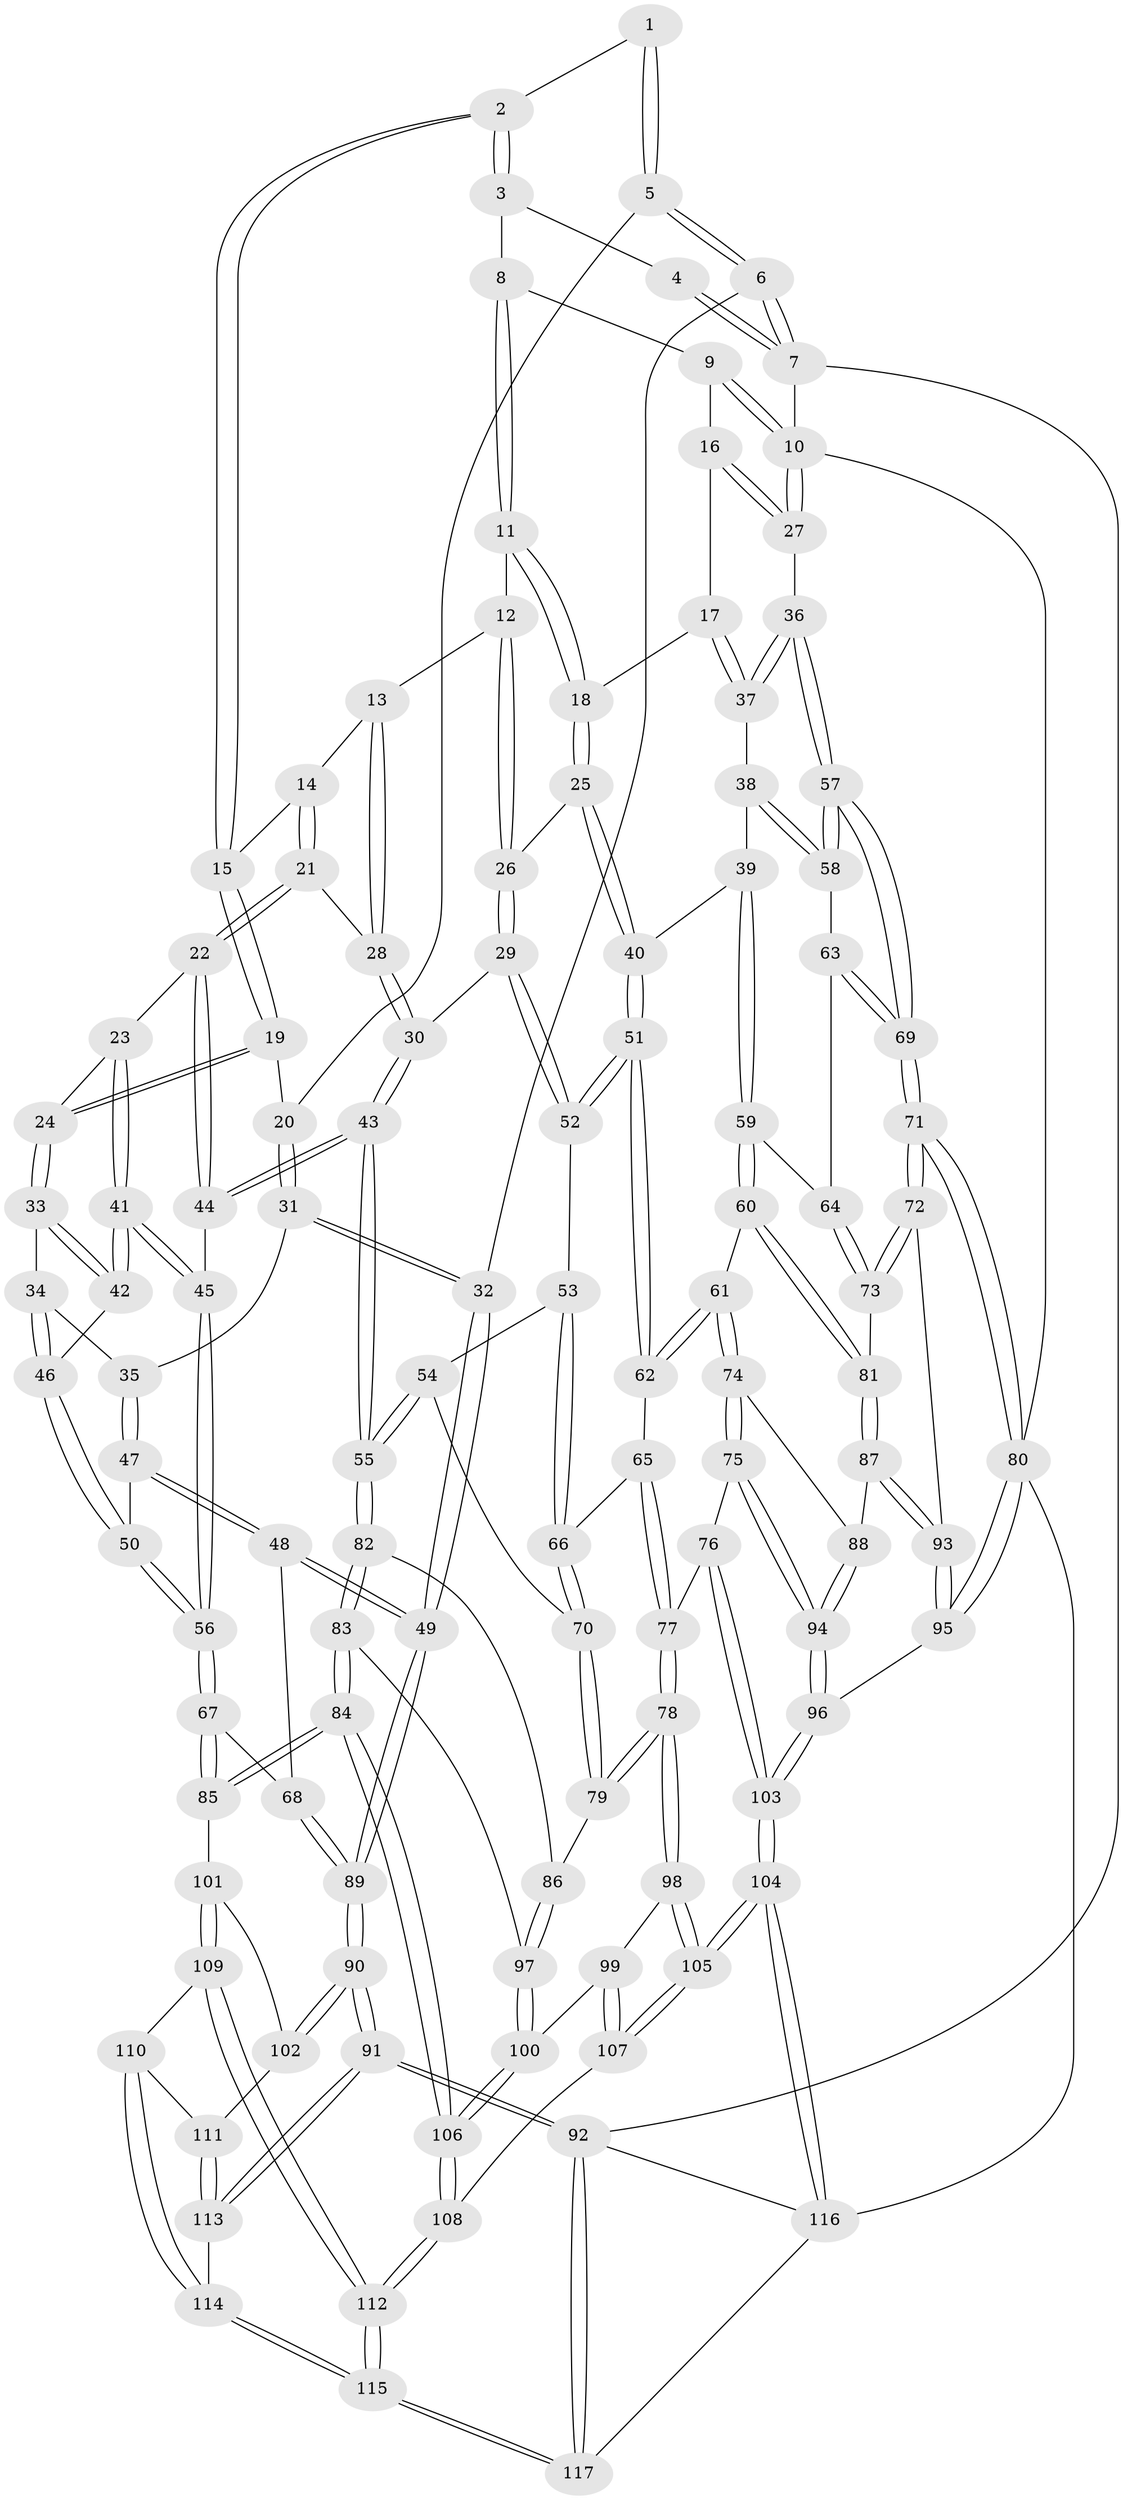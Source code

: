 // Generated by graph-tools (version 1.1) at 2025/01/03/09/25 05:01:43]
// undirected, 117 vertices, 289 edges
graph export_dot {
graph [start="1"]
  node [color=gray90,style=filled];
  1 [pos="+0.07204005819005928+0.05191621531316241"];
  2 [pos="+0.1855141849923599+0.0838203103626887"];
  3 [pos="+0.3185501386476509+0"];
  4 [pos="+0+0"];
  5 [pos="+0.05019948028901822+0.1594806789734418"];
  6 [pos="+0+0.23393054460339954"];
  7 [pos="+0+0"];
  8 [pos="+0.458531510087295+0"];
  9 [pos="+0.869477440679414+0"];
  10 [pos="+1+0"];
  11 [pos="+0.462975977345353+0"];
  12 [pos="+0.44534782121230077+0.001948552321980795"];
  13 [pos="+0.3681581560471703+0.15090503736644714"];
  14 [pos="+0.21235512639882234+0.12734679327744708"];
  15 [pos="+0.1796636798502135+0.11906399675488473"];
  16 [pos="+0.7726248631739843+0.13202705017161243"];
  17 [pos="+0.7436815947418651+0.15130142192641505"];
  18 [pos="+0.728165191130254+0.1518719828140161"];
  19 [pos="+0.1533019608275314+0.16652607570810843"];
  20 [pos="+0.14024139949544404+0.1702609663064063"];
  21 [pos="+0.3308714228650579+0.22484775879926697"];
  22 [pos="+0.3295912901709802+0.2266609911435147"];
  23 [pos="+0.27746099334500346+0.23537578100333695"];
  24 [pos="+0.20233493728387994+0.21756395804651227"];
  25 [pos="+0.6463574682123798+0.24716569670083935"];
  26 [pos="+0.565800091093473+0.27054518092522395"];
  27 [pos="+1+0.06419305059706557"];
  28 [pos="+0.35816924590797306+0.19069545538539168"];
  29 [pos="+0.5574828383783701+0.28131713036066647"];
  30 [pos="+0.5129117995688502+0.2994883529334897"];
  31 [pos="+0.10557791029987401+0.2892734711950203"];
  32 [pos="+0+0.23590395599184585"];
  33 [pos="+0.1906010311456423+0.267288831323375"];
  34 [pos="+0.12987208151034996+0.30342476606518015"];
  35 [pos="+0.11226993747136885+0.2992022564517537"];
  36 [pos="+1+0.1376238193585756"];
  37 [pos="+0.8506850791397511+0.30664166774500734"];
  38 [pos="+0.834074366392823+0.34735678307972834"];
  39 [pos="+0.8110652951000596+0.3575715863563239"];
  40 [pos="+0.7241236977948173+0.35392506794939826"];
  41 [pos="+0.22770674956858453+0.349263860722925"];
  42 [pos="+0.21669888171645102+0.3459686091084925"];
  43 [pos="+0.40508379393801247+0.41121491391016407"];
  44 [pos="+0.3648298201363261+0.39792587258691126"];
  45 [pos="+0.3003330760682066+0.41409796420137374"];
  46 [pos="+0.18302186674803506+0.352076224806978"];
  47 [pos="+0.0785367613625868+0.39553934731678886"];
  48 [pos="+0.006981835165543174+0.4033333579488761"];
  49 [pos="+0+0.38667282990531837"];
  50 [pos="+0.12333973285743939+0.41342986793550696"];
  51 [pos="+0.6723936162222253+0.4286950528995713"];
  52 [pos="+0.5942267569021206+0.379362009693912"];
  53 [pos="+0.5679216188697861+0.42248681320364806"];
  54 [pos="+0.5049366460698026+0.44390694008234827"];
  55 [pos="+0.4263931215611442+0.44841553522766714"];
  56 [pos="+0.19819913563572933+0.5351644251774837"];
  57 [pos="+1+0.2620350783165422"];
  58 [pos="+0.8801817317551218+0.40682236651319453"];
  59 [pos="+0.7735940527179386+0.4672480974893688"];
  60 [pos="+0.7663497722489782+0.48344589527843274"];
  61 [pos="+0.7614738990777051+0.48627955232875986"];
  62 [pos="+0.6731486610130685+0.43500329858124326"];
  63 [pos="+0.8843851459287863+0.41676344181191505"];
  64 [pos="+0.8822899391662085+0.4397838718252412"];
  65 [pos="+0.6685357301936431+0.4421855980000402"];
  66 [pos="+0.5884551857519029+0.4751265828772272"];
  67 [pos="+0.19256683770616098+0.5620319646479277"];
  68 [pos="+0.13325063645356178+0.559929147404957"];
  69 [pos="+1+0.4717166548674873"];
  70 [pos="+0.5812920688963984+0.4890175561615991"];
  71 [pos="+1+0.5161490387817721"];
  72 [pos="+1+0.5265864804175654"];
  73 [pos="+0.8817071391398676+0.4941208463220626"];
  74 [pos="+0.7379967646088826+0.5769002357649596"];
  75 [pos="+0.7194923658357445+0.5865453425903037"];
  76 [pos="+0.644898413843681+0.5993011814386875"];
  77 [pos="+0.6440819249921499+0.5991416834827873"];
  78 [pos="+0.6115930493853494+0.604685782518503"];
  79 [pos="+0.5700497789679266+0.5856205794304327"];
  80 [pos="+1+0.7699699475105934"];
  81 [pos="+0.8691570680252233+0.5078481561798635"];
  82 [pos="+0.43980594580866805+0.522638452588442"];
  83 [pos="+0.3421224914064288+0.6108326006490858"];
  84 [pos="+0.273279167939225+0.6644529049849571"];
  85 [pos="+0.2362985285213577+0.6490728357618138"];
  86 [pos="+0.521947630675214+0.5833460370990485"];
  87 [pos="+0.858437784175265+0.588102759448206"];
  88 [pos="+0.7958340198593498+0.5926706216417975"];
  89 [pos="+0+0.6108293052609928"];
  90 [pos="+0+0.7194115197547707"];
  91 [pos="+0+0.8138830717100816"];
  92 [pos="+0+1"];
  93 [pos="+0.8762415838370817+0.6060004907305451"];
  94 [pos="+0.7972312690476137+0.7692229845651234"];
  95 [pos="+0.9366064581119395+0.7996403252076671"];
  96 [pos="+0.818295053291533+0.8595951476124438"];
  97 [pos="+0.4833814235448165+0.6554876251166873"];
  98 [pos="+0.580822771932551+0.7788489389865945"];
  99 [pos="+0.4755169594916096+0.7297356947441151"];
  100 [pos="+0.4613663112905505+0.7113613786538205"];
  101 [pos="+0.1939923757796891+0.6848027438952115"];
  102 [pos="+0.13296268130404876+0.7080909360246485"];
  103 [pos="+0.7932649528965813+0.8803208903309153"];
  104 [pos="+0.7208779568319521+0.9662553452927028"];
  105 [pos="+0.6503696970690765+0.9137704757909072"];
  106 [pos="+0.30083180945694116+0.7011968735481661"];
  107 [pos="+0.40376939539500045+0.8828523011343026"];
  108 [pos="+0.33189727285560205+0.8957178754789699"];
  109 [pos="+0.16665908941806207+0.8221157528685838"];
  110 [pos="+0.09676457696838583+0.8598168353003972"];
  111 [pos="+0.07987880929495905+0.8524402600580852"];
  112 [pos="+0.3191717723098323+0.9136133639618211"];
  113 [pos="+0+0.8353510918091709"];
  114 [pos="+0.19608982134250527+1"];
  115 [pos="+0.250317787590676+1"];
  116 [pos="+0.719301404266036+1"];
  117 [pos="+0.24786107891382914+1"];
  1 -- 2;
  1 -- 5;
  1 -- 5;
  2 -- 3;
  2 -- 3;
  2 -- 15;
  2 -- 15;
  3 -- 4;
  3 -- 8;
  4 -- 7;
  4 -- 7;
  5 -- 6;
  5 -- 6;
  5 -- 20;
  6 -- 7;
  6 -- 7;
  6 -- 32;
  7 -- 10;
  7 -- 92;
  8 -- 9;
  8 -- 11;
  8 -- 11;
  9 -- 10;
  9 -- 10;
  9 -- 16;
  10 -- 27;
  10 -- 27;
  10 -- 80;
  11 -- 12;
  11 -- 18;
  11 -- 18;
  12 -- 13;
  12 -- 26;
  12 -- 26;
  13 -- 14;
  13 -- 28;
  13 -- 28;
  14 -- 15;
  14 -- 21;
  14 -- 21;
  15 -- 19;
  15 -- 19;
  16 -- 17;
  16 -- 27;
  16 -- 27;
  17 -- 18;
  17 -- 37;
  17 -- 37;
  18 -- 25;
  18 -- 25;
  19 -- 20;
  19 -- 24;
  19 -- 24;
  20 -- 31;
  20 -- 31;
  21 -- 22;
  21 -- 22;
  21 -- 28;
  22 -- 23;
  22 -- 44;
  22 -- 44;
  23 -- 24;
  23 -- 41;
  23 -- 41;
  24 -- 33;
  24 -- 33;
  25 -- 26;
  25 -- 40;
  25 -- 40;
  26 -- 29;
  26 -- 29;
  27 -- 36;
  28 -- 30;
  28 -- 30;
  29 -- 30;
  29 -- 52;
  29 -- 52;
  30 -- 43;
  30 -- 43;
  31 -- 32;
  31 -- 32;
  31 -- 35;
  32 -- 49;
  32 -- 49;
  33 -- 34;
  33 -- 42;
  33 -- 42;
  34 -- 35;
  34 -- 46;
  34 -- 46;
  35 -- 47;
  35 -- 47;
  36 -- 37;
  36 -- 37;
  36 -- 57;
  36 -- 57;
  37 -- 38;
  38 -- 39;
  38 -- 58;
  38 -- 58;
  39 -- 40;
  39 -- 59;
  39 -- 59;
  40 -- 51;
  40 -- 51;
  41 -- 42;
  41 -- 42;
  41 -- 45;
  41 -- 45;
  42 -- 46;
  43 -- 44;
  43 -- 44;
  43 -- 55;
  43 -- 55;
  44 -- 45;
  45 -- 56;
  45 -- 56;
  46 -- 50;
  46 -- 50;
  47 -- 48;
  47 -- 48;
  47 -- 50;
  48 -- 49;
  48 -- 49;
  48 -- 68;
  49 -- 89;
  49 -- 89;
  50 -- 56;
  50 -- 56;
  51 -- 52;
  51 -- 52;
  51 -- 62;
  51 -- 62;
  52 -- 53;
  53 -- 54;
  53 -- 66;
  53 -- 66;
  54 -- 55;
  54 -- 55;
  54 -- 70;
  55 -- 82;
  55 -- 82;
  56 -- 67;
  56 -- 67;
  57 -- 58;
  57 -- 58;
  57 -- 69;
  57 -- 69;
  58 -- 63;
  59 -- 60;
  59 -- 60;
  59 -- 64;
  60 -- 61;
  60 -- 81;
  60 -- 81;
  61 -- 62;
  61 -- 62;
  61 -- 74;
  61 -- 74;
  62 -- 65;
  63 -- 64;
  63 -- 69;
  63 -- 69;
  64 -- 73;
  64 -- 73;
  65 -- 66;
  65 -- 77;
  65 -- 77;
  66 -- 70;
  66 -- 70;
  67 -- 68;
  67 -- 85;
  67 -- 85;
  68 -- 89;
  68 -- 89;
  69 -- 71;
  69 -- 71;
  70 -- 79;
  70 -- 79;
  71 -- 72;
  71 -- 72;
  71 -- 80;
  71 -- 80;
  72 -- 73;
  72 -- 73;
  72 -- 93;
  73 -- 81;
  74 -- 75;
  74 -- 75;
  74 -- 88;
  75 -- 76;
  75 -- 94;
  75 -- 94;
  76 -- 77;
  76 -- 103;
  76 -- 103;
  77 -- 78;
  77 -- 78;
  78 -- 79;
  78 -- 79;
  78 -- 98;
  78 -- 98;
  79 -- 86;
  80 -- 95;
  80 -- 95;
  80 -- 116;
  81 -- 87;
  81 -- 87;
  82 -- 83;
  82 -- 83;
  82 -- 86;
  83 -- 84;
  83 -- 84;
  83 -- 97;
  84 -- 85;
  84 -- 85;
  84 -- 106;
  84 -- 106;
  85 -- 101;
  86 -- 97;
  86 -- 97;
  87 -- 88;
  87 -- 93;
  87 -- 93;
  88 -- 94;
  88 -- 94;
  89 -- 90;
  89 -- 90;
  90 -- 91;
  90 -- 91;
  90 -- 102;
  90 -- 102;
  91 -- 92;
  91 -- 92;
  91 -- 113;
  91 -- 113;
  92 -- 117;
  92 -- 117;
  92 -- 116;
  93 -- 95;
  93 -- 95;
  94 -- 96;
  94 -- 96;
  95 -- 96;
  96 -- 103;
  96 -- 103;
  97 -- 100;
  97 -- 100;
  98 -- 99;
  98 -- 105;
  98 -- 105;
  99 -- 100;
  99 -- 107;
  99 -- 107;
  100 -- 106;
  100 -- 106;
  101 -- 102;
  101 -- 109;
  101 -- 109;
  102 -- 111;
  103 -- 104;
  103 -- 104;
  104 -- 105;
  104 -- 105;
  104 -- 116;
  104 -- 116;
  105 -- 107;
  105 -- 107;
  106 -- 108;
  106 -- 108;
  107 -- 108;
  108 -- 112;
  108 -- 112;
  109 -- 110;
  109 -- 112;
  109 -- 112;
  110 -- 111;
  110 -- 114;
  110 -- 114;
  111 -- 113;
  111 -- 113;
  112 -- 115;
  112 -- 115;
  113 -- 114;
  114 -- 115;
  114 -- 115;
  115 -- 117;
  115 -- 117;
  116 -- 117;
}
